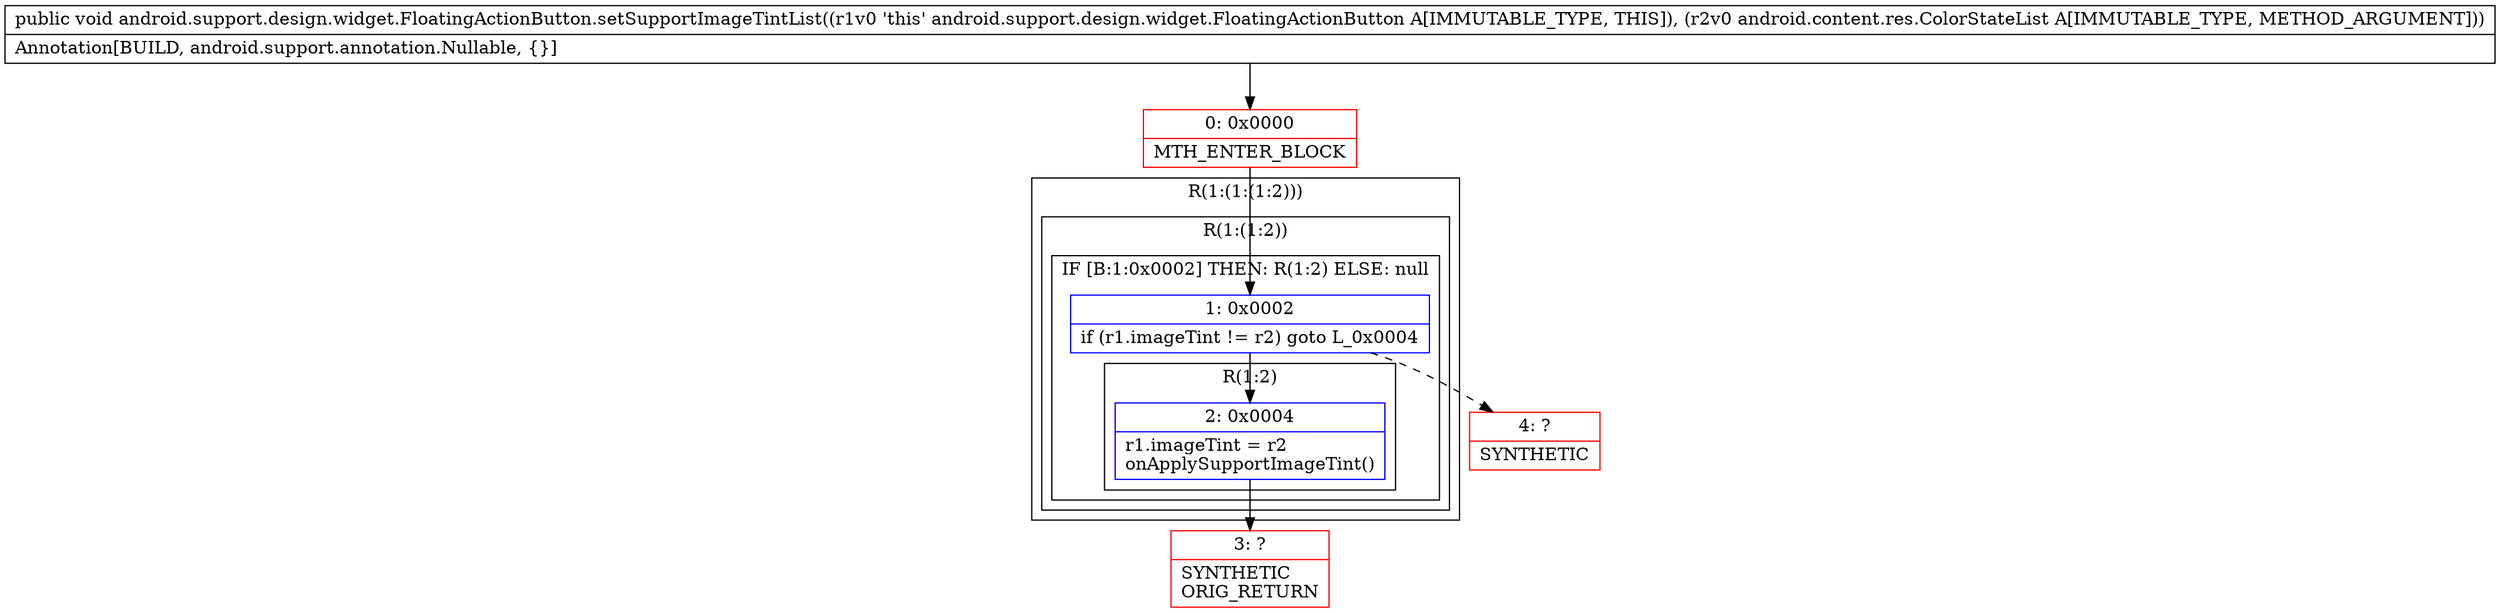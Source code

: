 digraph "CFG forandroid.support.design.widget.FloatingActionButton.setSupportImageTintList(Landroid\/content\/res\/ColorStateList;)V" {
subgraph cluster_Region_158603618 {
label = "R(1:(1:(1:2)))";
node [shape=record,color=blue];
subgraph cluster_Region_818339914 {
label = "R(1:(1:2))";
node [shape=record,color=blue];
subgraph cluster_IfRegion_1656114273 {
label = "IF [B:1:0x0002] THEN: R(1:2) ELSE: null";
node [shape=record,color=blue];
Node_1 [shape=record,label="{1\:\ 0x0002|if (r1.imageTint != r2) goto L_0x0004\l}"];
subgraph cluster_Region_1917519614 {
label = "R(1:2)";
node [shape=record,color=blue];
Node_2 [shape=record,label="{2\:\ 0x0004|r1.imageTint = r2\lonApplySupportImageTint()\l}"];
}
}
}
}
Node_0 [shape=record,color=red,label="{0\:\ 0x0000|MTH_ENTER_BLOCK\l}"];
Node_3 [shape=record,color=red,label="{3\:\ ?|SYNTHETIC\lORIG_RETURN\l}"];
Node_4 [shape=record,color=red,label="{4\:\ ?|SYNTHETIC\l}"];
MethodNode[shape=record,label="{public void android.support.design.widget.FloatingActionButton.setSupportImageTintList((r1v0 'this' android.support.design.widget.FloatingActionButton A[IMMUTABLE_TYPE, THIS]), (r2v0 android.content.res.ColorStateList A[IMMUTABLE_TYPE, METHOD_ARGUMENT]))  | Annotation[BUILD, android.support.annotation.Nullable, \{\}]\l}"];
MethodNode -> Node_0;
Node_1 -> Node_2;
Node_1 -> Node_4[style=dashed];
Node_2 -> Node_3;
Node_0 -> Node_1;
}

